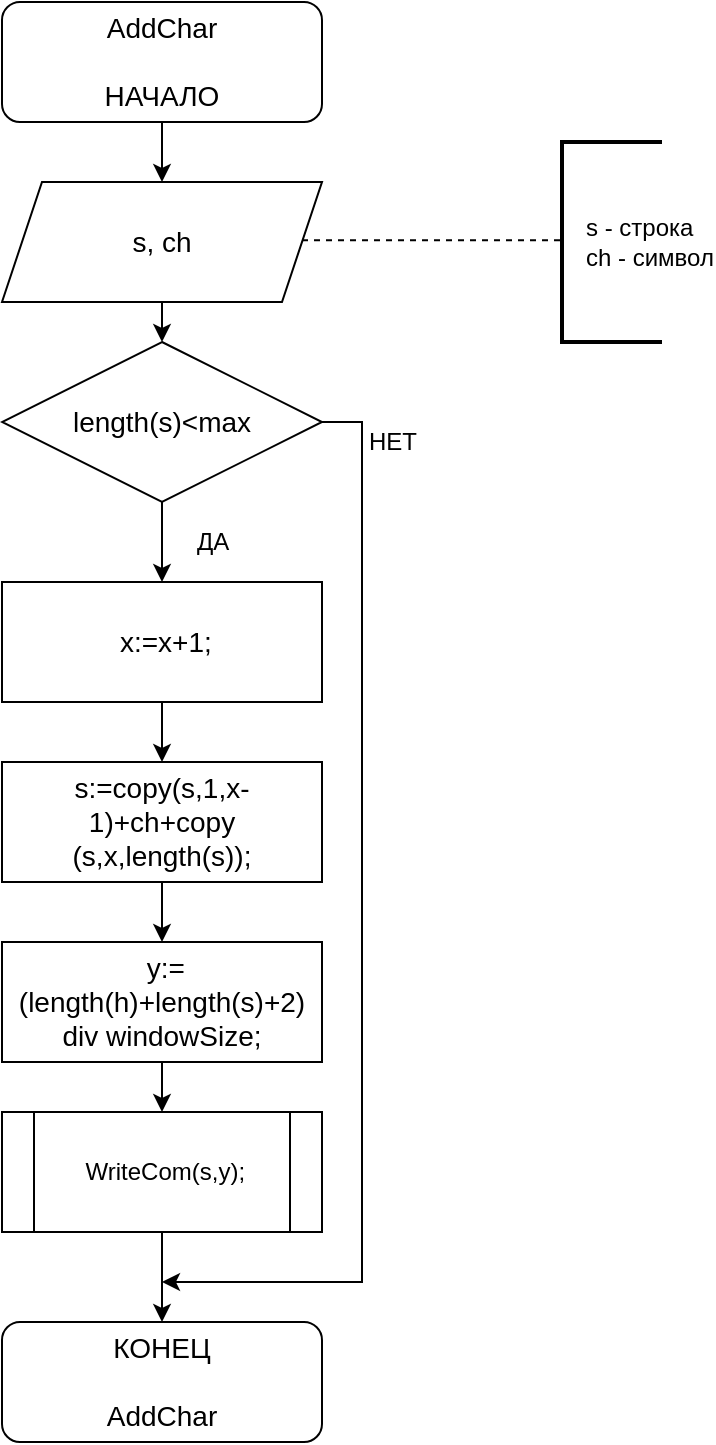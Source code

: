 <mxfile version="14.6.10" type="device"><diagram id="G2xKZO4PbazrU1x6H38Z" name="Page-1"><mxGraphModel dx="1422" dy="705" grid="1" gridSize="10" guides="1" tooltips="1" connect="1" arrows="1" fold="1" page="1" pageScale="1" pageWidth="827" pageHeight="1169" math="0" shadow="0"><root><mxCell id="0"/><mxCell id="1" parent="0"/><mxCell id="Xgtg4sqiszXV3_PGvckm-1" style="edgeStyle=orthogonalEdgeStyle;rounded=0;orthogonalLoop=1;jettySize=auto;html=1;exitX=0.5;exitY=1;exitDx=0;exitDy=0;entryX=0.5;entryY=0;entryDx=0;entryDy=0;" edge="1" parent="1" source="Xgtg4sqiszXV3_PGvckm-2" target="Xgtg4sqiszXV3_PGvckm-18"><mxGeometry relative="1" as="geometry"/></mxCell><mxCell id="Xgtg4sqiszXV3_PGvckm-2" value="&lt;font style=&quot;font-size: 14px&quot;&gt;AddChar&lt;br&gt;&lt;br&gt;НАЧАЛО&lt;/font&gt;" style="rounded=1;whiteSpace=wrap;html=1;" vertex="1" parent="1"><mxGeometry x="40" y="40" width="160" height="60" as="geometry"/></mxCell><mxCell id="Xgtg4sqiszXV3_PGvckm-3" style="edgeStyle=orthogonalEdgeStyle;rounded=0;orthogonalLoop=1;jettySize=auto;html=1;exitX=0.5;exitY=1;exitDx=0;exitDy=0;entryX=0.5;entryY=0;entryDx=0;entryDy=0;" edge="1" parent="1" source="Xgtg4sqiszXV3_PGvckm-5" target="Xgtg4sqiszXV3_PGvckm-7"><mxGeometry relative="1" as="geometry"/></mxCell><mxCell id="Xgtg4sqiszXV3_PGvckm-4" style="edgeStyle=orthogonalEdgeStyle;rounded=0;orthogonalLoop=1;jettySize=auto;html=1;exitX=1;exitY=0.5;exitDx=0;exitDy=0;" edge="1" parent="1" source="Xgtg4sqiszXV3_PGvckm-5"><mxGeometry relative="1" as="geometry"><mxPoint x="120" y="680" as="targetPoint"/><Array as="points"><mxPoint x="220" y="250"/><mxPoint x="220" y="680"/></Array></mxGeometry></mxCell><mxCell id="Xgtg4sqiszXV3_PGvckm-5" value="&lt;font style=&quot;font-size: 14px&quot;&gt;length(s)&amp;lt;max&lt;/font&gt;" style="rhombus;whiteSpace=wrap;html=1;" vertex="1" parent="1"><mxGeometry x="40" y="210" width="160" height="80" as="geometry"/></mxCell><mxCell id="Xgtg4sqiszXV3_PGvckm-6" style="edgeStyle=orthogonalEdgeStyle;rounded=0;orthogonalLoop=1;jettySize=auto;html=1;exitX=0.5;exitY=1;exitDx=0;exitDy=0;entryX=0.5;entryY=0;entryDx=0;entryDy=0;" edge="1" parent="1" source="Xgtg4sqiszXV3_PGvckm-7" target="Xgtg4sqiszXV3_PGvckm-11"><mxGeometry relative="1" as="geometry"/></mxCell><mxCell id="Xgtg4sqiszXV3_PGvckm-7" value="&lt;font style=&quot;font-size: 14px&quot;&gt;&amp;nbsp;x:=x+1;&lt;/font&gt;" style="rounded=0;whiteSpace=wrap;html=1;" vertex="1" parent="1"><mxGeometry x="40" y="330" width="160" height="60" as="geometry"/></mxCell><mxCell id="Xgtg4sqiszXV3_PGvckm-8" style="edgeStyle=orthogonalEdgeStyle;rounded=0;orthogonalLoop=1;jettySize=auto;html=1;exitX=0.5;exitY=1;exitDx=0;exitDy=0;entryX=0.5;entryY=0;entryDx=0;entryDy=0;" edge="1" parent="1" source="Xgtg4sqiszXV3_PGvckm-9" target="Xgtg4sqiszXV3_PGvckm-14"><mxGeometry relative="1" as="geometry"><mxPoint x="120" y="600" as="targetPoint"/></mxGeometry></mxCell><mxCell id="Xgtg4sqiszXV3_PGvckm-9" value="&lt;font style=&quot;font-size: 14px&quot;&gt;&amp;nbsp;y:=(length(h)+length(s)+2) div windowSize;&lt;/font&gt;" style="rounded=0;whiteSpace=wrap;html=1;" vertex="1" parent="1"><mxGeometry x="40" y="510" width="160" height="60" as="geometry"/></mxCell><mxCell id="Xgtg4sqiszXV3_PGvckm-10" style="edgeStyle=orthogonalEdgeStyle;rounded=0;orthogonalLoop=1;jettySize=auto;html=1;exitX=0.5;exitY=1;exitDx=0;exitDy=0;" edge="1" parent="1" source="Xgtg4sqiszXV3_PGvckm-11" target="Xgtg4sqiszXV3_PGvckm-9"><mxGeometry relative="1" as="geometry"/></mxCell><mxCell id="Xgtg4sqiszXV3_PGvckm-11" value="&lt;font style=&quot;font-size: 14px&quot;&gt;s:=copy(s,1,x-1)+ch+copy&lt;br&gt;(s,x,length(s));&lt;/font&gt;" style="rounded=0;whiteSpace=wrap;html=1;" vertex="1" parent="1"><mxGeometry x="40" y="420" width="160" height="60" as="geometry"/></mxCell><mxCell id="Xgtg4sqiszXV3_PGvckm-12" value="ДА" style="text;html=1;align=center;verticalAlign=middle;resizable=0;points=[];autosize=1;strokeColor=none;" vertex="1" parent="1"><mxGeometry x="130" y="300" width="30" height="20" as="geometry"/></mxCell><mxCell id="Xgtg4sqiszXV3_PGvckm-13" style="edgeStyle=orthogonalEdgeStyle;rounded=0;orthogonalLoop=1;jettySize=auto;html=1;exitX=0.5;exitY=1;exitDx=0;exitDy=0;entryX=0.5;entryY=0;entryDx=0;entryDy=0;" edge="1" parent="1" source="Xgtg4sqiszXV3_PGvckm-14" target="Xgtg4sqiszXV3_PGvckm-15"><mxGeometry relative="1" as="geometry"/></mxCell><mxCell id="Xgtg4sqiszXV3_PGvckm-14" value="&amp;nbsp;WriteCom(s,y);" style="shape=process;whiteSpace=wrap;html=1;backgroundOutline=1;" vertex="1" parent="1"><mxGeometry x="40" y="595" width="160" height="60" as="geometry"/></mxCell><mxCell id="Xgtg4sqiszXV3_PGvckm-15" value="&lt;font style=&quot;font-size: 14px&quot;&gt;КОНЕЦ&lt;br&gt;&lt;br&gt;AddChar&lt;br&gt;&lt;/font&gt;" style="rounded=1;whiteSpace=wrap;html=1;" vertex="1" parent="1"><mxGeometry x="40" y="700" width="160" height="60" as="geometry"/></mxCell><mxCell id="Xgtg4sqiszXV3_PGvckm-16" value="НЕТ" style="text;html=1;align=center;verticalAlign=middle;resizable=0;points=[];autosize=1;strokeColor=none;" vertex="1" parent="1"><mxGeometry x="215" y="250" width="40" height="20" as="geometry"/></mxCell><mxCell id="Xgtg4sqiszXV3_PGvckm-17" style="edgeStyle=orthogonalEdgeStyle;rounded=0;orthogonalLoop=1;jettySize=auto;html=1;exitX=0.5;exitY=1;exitDx=0;exitDy=0;entryX=0.5;entryY=0;entryDx=0;entryDy=0;" edge="1" parent="1" source="Xgtg4sqiszXV3_PGvckm-18" target="Xgtg4sqiszXV3_PGvckm-5"><mxGeometry relative="1" as="geometry"/></mxCell><mxCell id="Xgtg4sqiszXV3_PGvckm-18" value="&lt;span style=&quot;font-size: 14px&quot;&gt;s, ch&lt;/span&gt;" style="shape=parallelogram;perimeter=parallelogramPerimeter;whiteSpace=wrap;html=1;fixedSize=1;" vertex="1" parent="1"><mxGeometry x="40" y="130" width="160" height="60" as="geometry"/></mxCell><mxCell id="Xgtg4sqiszXV3_PGvckm-19" value="&amp;nbsp; &amp;nbsp;s - строка&lt;br&gt;&amp;nbsp; &amp;nbsp;ch - символ" style="strokeWidth=2;html=1;shape=mxgraph.flowchart.annotation_1;align=left;pointerEvents=1;" vertex="1" parent="1"><mxGeometry x="320" y="110" width="50" height="100" as="geometry"/></mxCell><mxCell id="Xgtg4sqiszXV3_PGvckm-20" value="" style="endArrow=none;dashed=1;html=1;rounded=0;edgeStyle=orthogonalEdgeStyle;" edge="1" parent="1"><mxGeometry width="50" height="50" relative="1" as="geometry"><mxPoint x="190" y="159.17" as="sourcePoint"/><mxPoint x="320" y="159.17" as="targetPoint"/></mxGeometry></mxCell></root></mxGraphModel></diagram></mxfile>